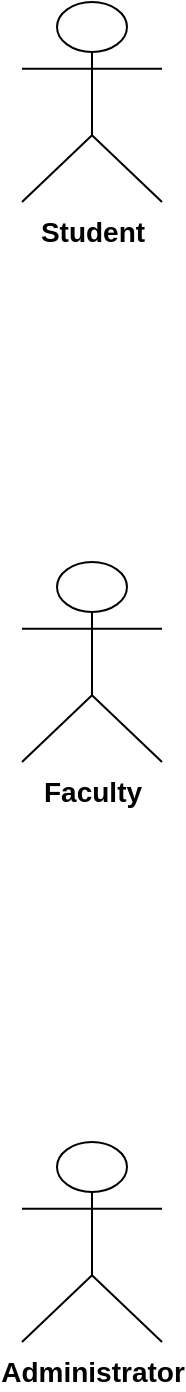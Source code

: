 <mxfile version="24.7.16">
  <diagram id="C5RBs43oDa-KdzZeNtuy" name="Page-1">
    <mxGraphModel grid="1" page="1" gridSize="10" guides="1" tooltips="1" connect="1" arrows="1" fold="1" pageScale="1" pageWidth="827" pageHeight="1169" math="0" shadow="0">
      <root>
        <mxCell id="WIyWlLk6GJQsqaUBKTNV-0" />
        <mxCell id="WIyWlLk6GJQsqaUBKTNV-1" parent="WIyWlLk6GJQsqaUBKTNV-0" />
        <mxCell id="MtUSu67Kx352R3fv_14L-0" value="&lt;b&gt;&lt;font style=&quot;font-size: 14px;&quot;&gt;Student&lt;/font&gt;&lt;/b&gt;" style="shape=umlActor;verticalLabelPosition=bottom;verticalAlign=top;html=1;outlineConnect=0;" vertex="1" parent="WIyWlLk6GJQsqaUBKTNV-1">
          <mxGeometry x="40" y="240" width="70" height="100" as="geometry" />
        </mxCell>
        <mxCell id="MtUSu67Kx352R3fv_14L-22" value="&lt;b&gt;&lt;font style=&quot;font-size: 14px;&quot;&gt;Administrator&lt;/font&gt;&lt;/b&gt;" style="shape=umlActor;verticalLabelPosition=bottom;verticalAlign=top;html=1;outlineConnect=0;" vertex="1" parent="WIyWlLk6GJQsqaUBKTNV-1">
          <mxGeometry x="40" y="810" width="70" height="100" as="geometry" />
        </mxCell>
        <mxCell id="MtUSu67Kx352R3fv_14L-23" value="&lt;b&gt;&lt;font style=&quot;font-size: 14px;&quot;&gt;Faculty&lt;/font&gt;&lt;/b&gt;" style="shape=umlActor;verticalLabelPosition=bottom;verticalAlign=top;html=1;outlineConnect=0;" vertex="1" parent="WIyWlLk6GJQsqaUBKTNV-1">
          <mxGeometry x="40" y="520" width="70" height="100" as="geometry" />
        </mxCell>
      </root>
    </mxGraphModel>
  </diagram>
</mxfile>
